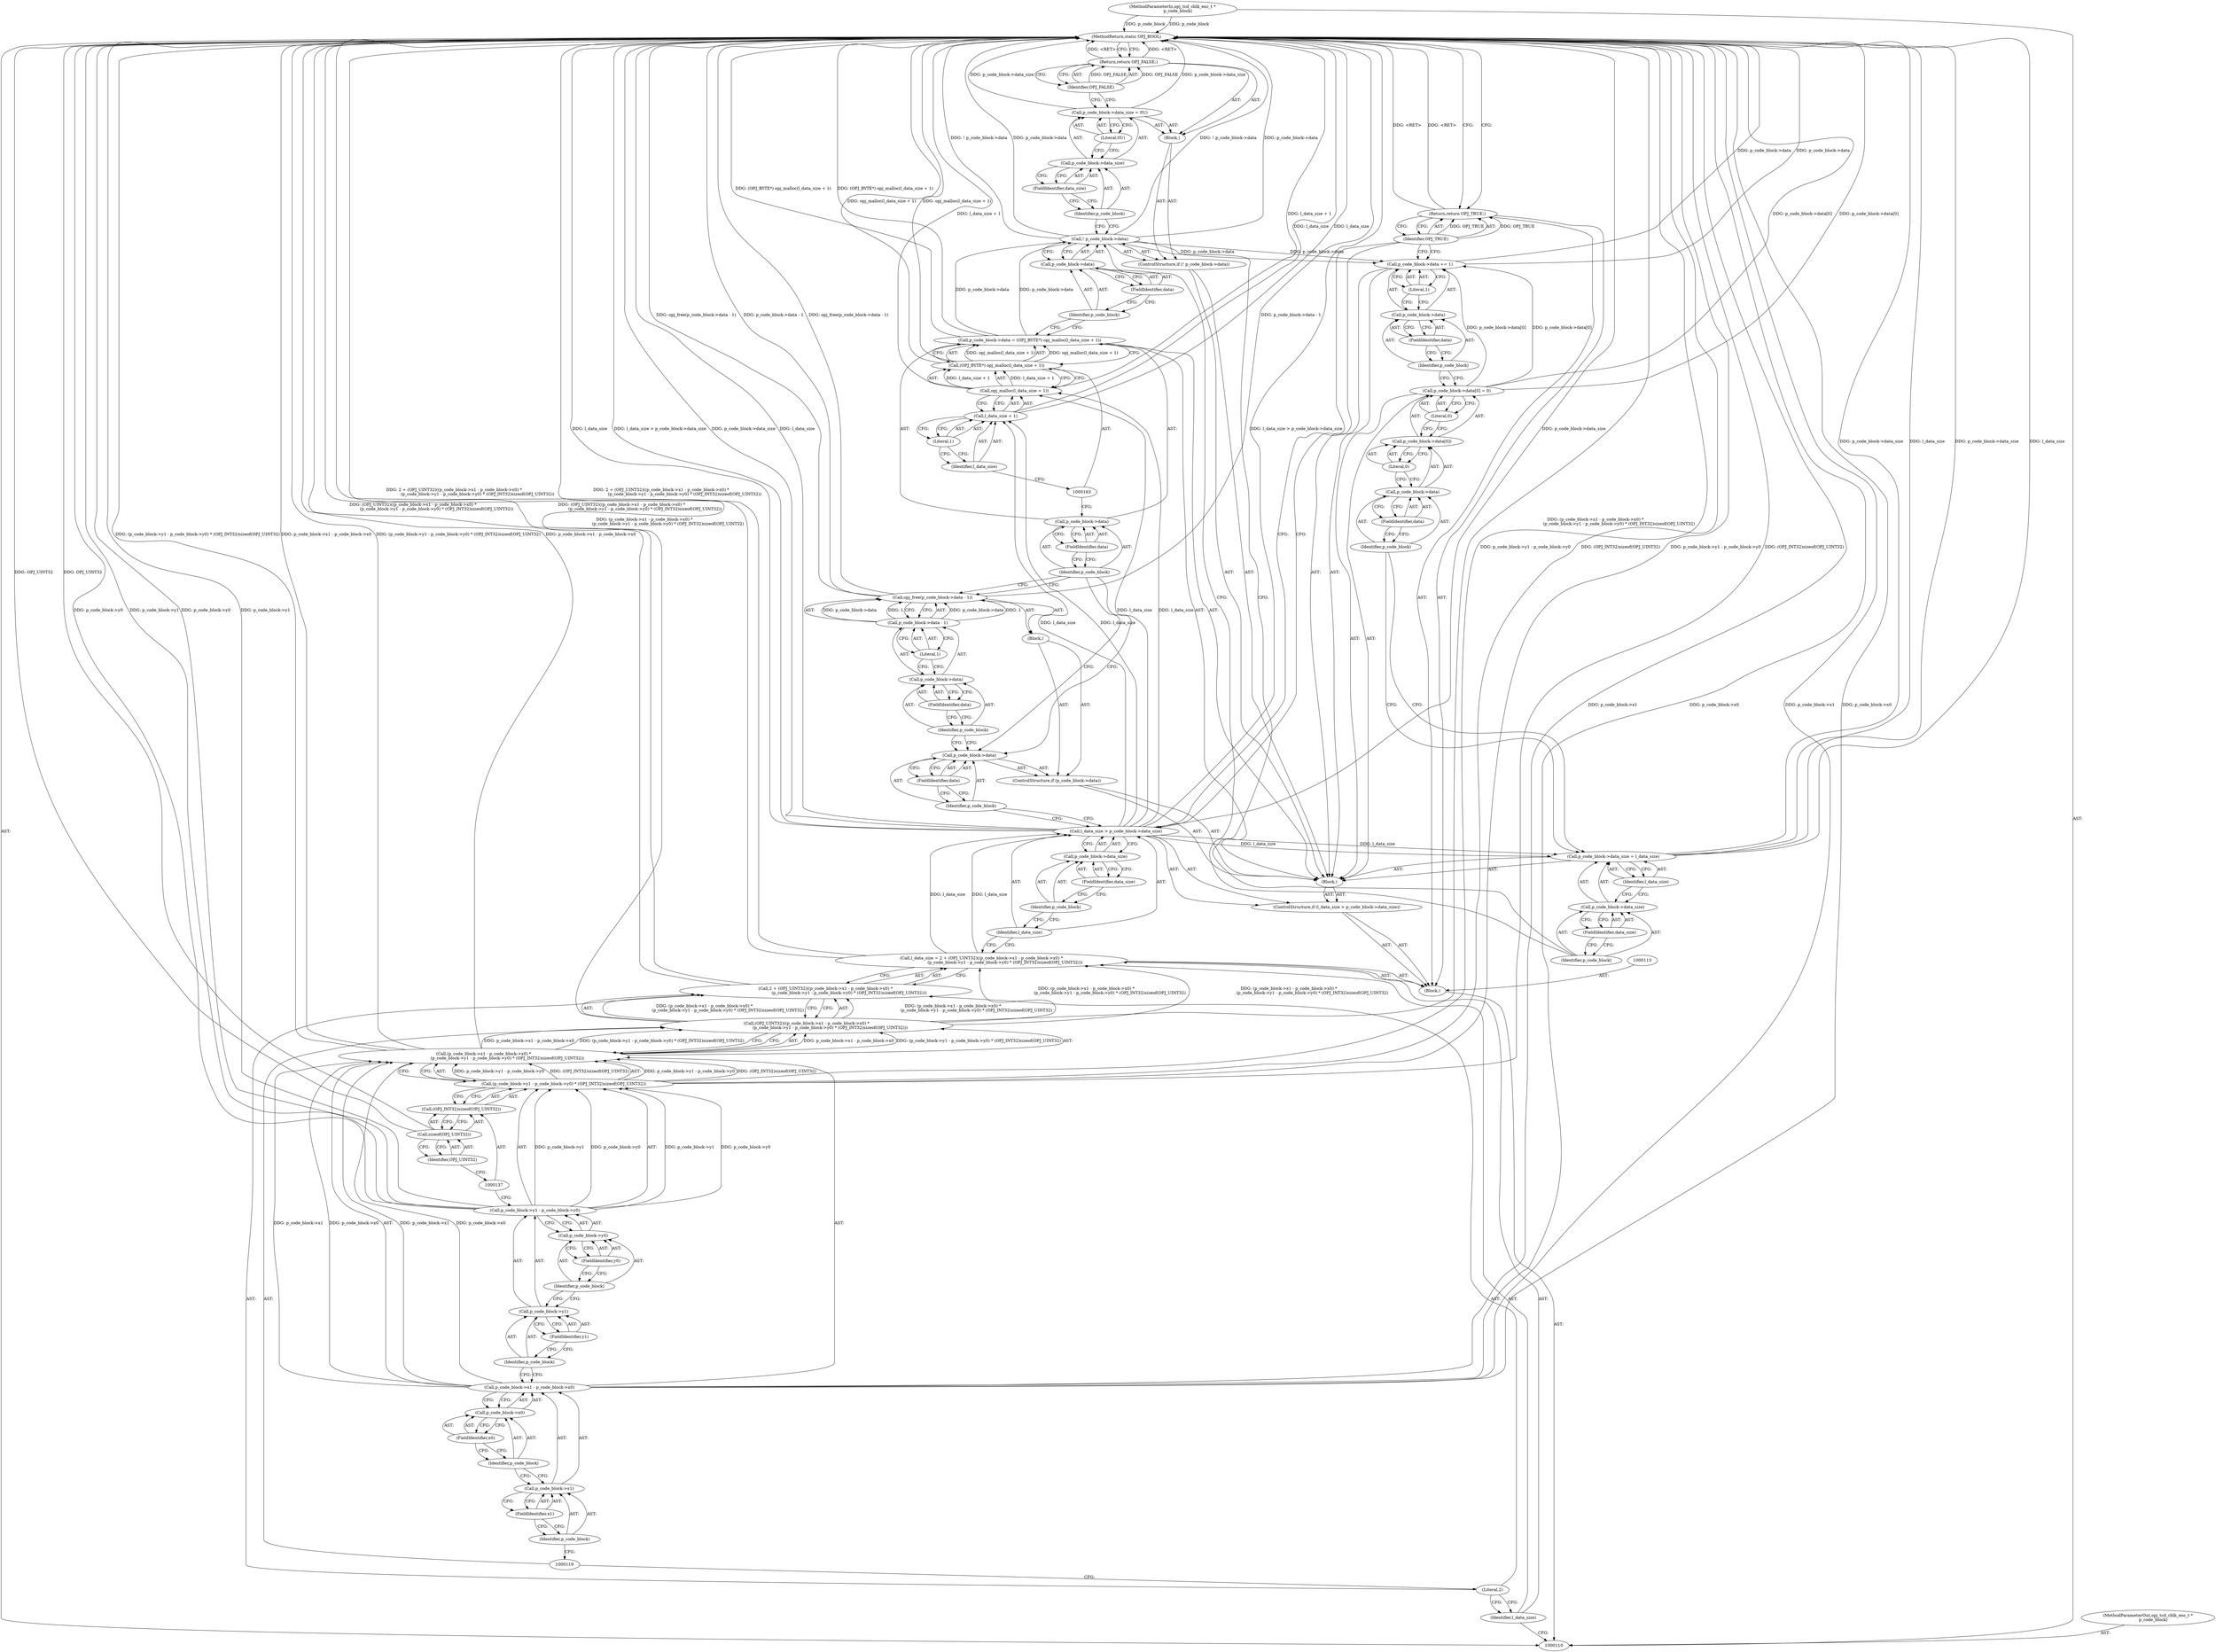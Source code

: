 digraph "0_openjpeg_afb308b9ccbe129608c9205cf3bb39bbefad90b9" {
"1000200" [label="(MethodReturn,static OPJ_BOOL)"];
"1000111" [label="(MethodParameterIn,opj_tcd_cblk_enc_t *\n        p_code_block)"];
"1000269" [label="(MethodParameterOut,opj_tcd_cblk_enc_t *\n        p_code_block)"];
"1000116" [label="(Call,2 + (OPJ_UINT32)((p_code_block->x1 - p_code_block->x0) *\n                                    (p_code_block->y1 - p_code_block->y0) * (OPJ_INT32)sizeof(OPJ_UINT32)))"];
"1000117" [label="(Literal,2)"];
"1000118" [label="(Call,(OPJ_UINT32)((p_code_block->x1 - p_code_block->x0) *\n                                    (p_code_block->y1 - p_code_block->y0) * (OPJ_INT32)sizeof(OPJ_UINT32)))"];
"1000120" [label="(Call,(p_code_block->x1 - p_code_block->x0) *\n                                    (p_code_block->y1 - p_code_block->y0) * (OPJ_INT32)sizeof(OPJ_UINT32))"];
"1000121" [label="(Call,p_code_block->x1 - p_code_block->x0)"];
"1000122" [label="(Call,p_code_block->x1)"];
"1000123" [label="(Identifier,p_code_block)"];
"1000114" [label="(Call,l_data_size = 2 + (OPJ_UINT32)((p_code_block->x1 - p_code_block->x0) *\n                                    (p_code_block->y1 - p_code_block->y0) * (OPJ_INT32)sizeof(OPJ_UINT32)))"];
"1000115" [label="(Identifier,l_data_size)"];
"1000124" [label="(FieldIdentifier,x1)"];
"1000125" [label="(Call,p_code_block->x0)"];
"1000126" [label="(Identifier,p_code_block)"];
"1000127" [label="(FieldIdentifier,x0)"];
"1000128" [label="(Call,(p_code_block->y1 - p_code_block->y0) * (OPJ_INT32)sizeof(OPJ_UINT32))"];
"1000129" [label="(Call,p_code_block->y1 - p_code_block->y0)"];
"1000130" [label="(Call,p_code_block->y1)"];
"1000131" [label="(Identifier,p_code_block)"];
"1000132" [label="(FieldIdentifier,y1)"];
"1000133" [label="(Call,p_code_block->y0)"];
"1000134" [label="(Identifier,p_code_block)"];
"1000135" [label="(FieldIdentifier,y0)"];
"1000136" [label="(Call,(OPJ_INT32)sizeof(OPJ_UINT32))"];
"1000138" [label="(Call,sizeof(OPJ_UINT32))"];
"1000139" [label="(Identifier,OPJ_UINT32)"];
"1000143" [label="(Call,p_code_block->data_size)"];
"1000144" [label="(Identifier,p_code_block)"];
"1000145" [label="(FieldIdentifier,data_size)"];
"1000146" [label="(Block,)"];
"1000140" [label="(ControlStructure,if (l_data_size > p_code_block->data_size))"];
"1000141" [label="(Call,l_data_size > p_code_block->data_size)"];
"1000142" [label="(Identifier,l_data_size)"];
"1000148" [label="(Call,p_code_block->data)"];
"1000149" [label="(Identifier,p_code_block)"];
"1000150" [label="(FieldIdentifier,data)"];
"1000151" [label="(Block,)"];
"1000147" [label="(ControlStructure,if (p_code_block->data))"];
"1000152" [label="(Call,opj_free(p_code_block->data - 1))"];
"1000153" [label="(Call,p_code_block->data - 1)"];
"1000154" [label="(Call,p_code_block->data)"];
"1000155" [label="(Identifier,p_code_block)"];
"1000156" [label="(FieldIdentifier,data)"];
"1000157" [label="(Literal,1)"];
"1000161" [label="(FieldIdentifier,data)"];
"1000162" [label="(Call,(OPJ_BYTE*) opj_malloc(l_data_size + 1))"];
"1000164" [label="(Call,opj_malloc(l_data_size + 1))"];
"1000165" [label="(Call,l_data_size + 1)"];
"1000166" [label="(Identifier,l_data_size)"];
"1000167" [label="(Literal,1)"];
"1000158" [label="(Call,p_code_block->data = (OPJ_BYTE*) opj_malloc(l_data_size + 1))"];
"1000159" [label="(Call,p_code_block->data)"];
"1000160" [label="(Identifier,p_code_block)"];
"1000169" [label="(Call,! p_code_block->data)"];
"1000170" [label="(Call,p_code_block->data)"];
"1000171" [label="(Identifier,p_code_block)"];
"1000172" [label="(FieldIdentifier,data)"];
"1000173" [label="(Block,)"];
"1000168" [label="(ControlStructure,if (! p_code_block->data))"];
"1000174" [label="(Call,p_code_block->data_size = 0U)"];
"1000175" [label="(Call,p_code_block->data_size)"];
"1000176" [label="(Identifier,p_code_block)"];
"1000177" [label="(FieldIdentifier,data_size)"];
"1000178" [label="(Literal,0U)"];
"1000179" [label="(Return,return OPJ_FALSE;)"];
"1000180" [label="(Identifier,OPJ_FALSE)"];
"1000184" [label="(FieldIdentifier,data_size)"];
"1000185" [label="(Identifier,l_data_size)"];
"1000181" [label="(Call,p_code_block->data_size = l_data_size)"];
"1000182" [label="(Call,p_code_block->data_size)"];
"1000183" [label="(Identifier,p_code_block)"];
"1000190" [label="(FieldIdentifier,data)"];
"1000191" [label="(Literal,0)"];
"1000192" [label="(Literal,0)"];
"1000186" [label="(Call,p_code_block->data[0] = 0)"];
"1000187" [label="(Call,p_code_block->data[0])"];
"1000188" [label="(Call,p_code_block->data)"];
"1000189" [label="(Identifier,p_code_block)"];
"1000112" [label="(Block,)"];
"1000196" [label="(FieldIdentifier,data)"];
"1000197" [label="(Literal,1)"];
"1000193" [label="(Call,p_code_block->data += 1)"];
"1000194" [label="(Call,p_code_block->data)"];
"1000195" [label="(Identifier,p_code_block)"];
"1000199" [label="(Identifier,OPJ_TRUE)"];
"1000198" [label="(Return,return OPJ_TRUE;)"];
"1000200" -> "1000110"  [label="AST: "];
"1000200" -> "1000179"  [label="CFG: "];
"1000200" -> "1000198"  [label="CFG: "];
"1000198" -> "1000200"  [label="DDG: <RET>"];
"1000179" -> "1000200"  [label="DDG: <RET>"];
"1000181" -> "1000200"  [label="DDG: p_code_block->data_size"];
"1000181" -> "1000200"  [label="DDG: l_data_size"];
"1000169" -> "1000200"  [label="DDG: ! p_code_block->data"];
"1000169" -> "1000200"  [label="DDG: p_code_block->data"];
"1000120" -> "1000200"  [label="DDG: p_code_block->x1 - p_code_block->x0"];
"1000120" -> "1000200"  [label="DDG: (p_code_block->y1 - p_code_block->y0) * (OPJ_INT32)sizeof(OPJ_UINT32)"];
"1000152" -> "1000200"  [label="DDG: p_code_block->data - 1"];
"1000152" -> "1000200"  [label="DDG: opj_free(p_code_block->data - 1)"];
"1000116" -> "1000200"  [label="DDG: (OPJ_UINT32)((p_code_block->x1 - p_code_block->x0) *\n                                    (p_code_block->y1 - p_code_block->y0) * (OPJ_INT32)sizeof(OPJ_UINT32))"];
"1000129" -> "1000200"  [label="DDG: p_code_block->y0"];
"1000129" -> "1000200"  [label="DDG: p_code_block->y1"];
"1000158" -> "1000200"  [label="DDG: (OPJ_BYTE*) opj_malloc(l_data_size + 1)"];
"1000164" -> "1000200"  [label="DDG: l_data_size + 1"];
"1000162" -> "1000200"  [label="DDG: opj_malloc(l_data_size + 1)"];
"1000186" -> "1000200"  [label="DDG: p_code_block->data[0]"];
"1000141" -> "1000200"  [label="DDG: l_data_size"];
"1000141" -> "1000200"  [label="DDG: l_data_size > p_code_block->data_size"];
"1000141" -> "1000200"  [label="DDG: p_code_block->data_size"];
"1000121" -> "1000200"  [label="DDG: p_code_block->x0"];
"1000121" -> "1000200"  [label="DDG: p_code_block->x1"];
"1000193" -> "1000200"  [label="DDG: p_code_block->data"];
"1000138" -> "1000200"  [label="DDG: OPJ_UINT32"];
"1000165" -> "1000200"  [label="DDG: l_data_size"];
"1000128" -> "1000200"  [label="DDG: p_code_block->y1 - p_code_block->y0"];
"1000128" -> "1000200"  [label="DDG: (OPJ_INT32)sizeof(OPJ_UINT32)"];
"1000118" -> "1000200"  [label="DDG: (p_code_block->x1 - p_code_block->x0) *\n                                    (p_code_block->y1 - p_code_block->y0) * (OPJ_INT32)sizeof(OPJ_UINT32)"];
"1000111" -> "1000200"  [label="DDG: p_code_block"];
"1000114" -> "1000200"  [label="DDG: 2 + (OPJ_UINT32)((p_code_block->x1 - p_code_block->x0) *\n                                    (p_code_block->y1 - p_code_block->y0) * (OPJ_INT32)sizeof(OPJ_UINT32))"];
"1000174" -> "1000200"  [label="DDG: p_code_block->data_size"];
"1000111" -> "1000110"  [label="AST: "];
"1000111" -> "1000200"  [label="DDG: p_code_block"];
"1000269" -> "1000110"  [label="AST: "];
"1000116" -> "1000114"  [label="AST: "];
"1000116" -> "1000118"  [label="CFG: "];
"1000117" -> "1000116"  [label="AST: "];
"1000118" -> "1000116"  [label="AST: "];
"1000114" -> "1000116"  [label="CFG: "];
"1000116" -> "1000200"  [label="DDG: (OPJ_UINT32)((p_code_block->x1 - p_code_block->x0) *\n                                    (p_code_block->y1 - p_code_block->y0) * (OPJ_INT32)sizeof(OPJ_UINT32))"];
"1000118" -> "1000116"  [label="DDG: (p_code_block->x1 - p_code_block->x0) *\n                                    (p_code_block->y1 - p_code_block->y0) * (OPJ_INT32)sizeof(OPJ_UINT32)"];
"1000117" -> "1000116"  [label="AST: "];
"1000117" -> "1000115"  [label="CFG: "];
"1000119" -> "1000117"  [label="CFG: "];
"1000118" -> "1000116"  [label="AST: "];
"1000118" -> "1000120"  [label="CFG: "];
"1000119" -> "1000118"  [label="AST: "];
"1000120" -> "1000118"  [label="AST: "];
"1000116" -> "1000118"  [label="CFG: "];
"1000118" -> "1000200"  [label="DDG: (p_code_block->x1 - p_code_block->x0) *\n                                    (p_code_block->y1 - p_code_block->y0) * (OPJ_INT32)sizeof(OPJ_UINT32)"];
"1000118" -> "1000114"  [label="DDG: (p_code_block->x1 - p_code_block->x0) *\n                                    (p_code_block->y1 - p_code_block->y0) * (OPJ_INT32)sizeof(OPJ_UINT32)"];
"1000118" -> "1000116"  [label="DDG: (p_code_block->x1 - p_code_block->x0) *\n                                    (p_code_block->y1 - p_code_block->y0) * (OPJ_INT32)sizeof(OPJ_UINT32)"];
"1000120" -> "1000118"  [label="DDG: p_code_block->x1 - p_code_block->x0"];
"1000120" -> "1000118"  [label="DDG: (p_code_block->y1 - p_code_block->y0) * (OPJ_INT32)sizeof(OPJ_UINT32)"];
"1000120" -> "1000118"  [label="AST: "];
"1000120" -> "1000128"  [label="CFG: "];
"1000121" -> "1000120"  [label="AST: "];
"1000128" -> "1000120"  [label="AST: "];
"1000118" -> "1000120"  [label="CFG: "];
"1000120" -> "1000200"  [label="DDG: p_code_block->x1 - p_code_block->x0"];
"1000120" -> "1000200"  [label="DDG: (p_code_block->y1 - p_code_block->y0) * (OPJ_INT32)sizeof(OPJ_UINT32)"];
"1000120" -> "1000118"  [label="DDG: p_code_block->x1 - p_code_block->x0"];
"1000120" -> "1000118"  [label="DDG: (p_code_block->y1 - p_code_block->y0) * (OPJ_INT32)sizeof(OPJ_UINT32)"];
"1000121" -> "1000120"  [label="DDG: p_code_block->x1"];
"1000121" -> "1000120"  [label="DDG: p_code_block->x0"];
"1000128" -> "1000120"  [label="DDG: p_code_block->y1 - p_code_block->y0"];
"1000128" -> "1000120"  [label="DDG: (OPJ_INT32)sizeof(OPJ_UINT32)"];
"1000121" -> "1000120"  [label="AST: "];
"1000121" -> "1000125"  [label="CFG: "];
"1000122" -> "1000121"  [label="AST: "];
"1000125" -> "1000121"  [label="AST: "];
"1000131" -> "1000121"  [label="CFG: "];
"1000121" -> "1000200"  [label="DDG: p_code_block->x0"];
"1000121" -> "1000200"  [label="DDG: p_code_block->x1"];
"1000121" -> "1000120"  [label="DDG: p_code_block->x1"];
"1000121" -> "1000120"  [label="DDG: p_code_block->x0"];
"1000122" -> "1000121"  [label="AST: "];
"1000122" -> "1000124"  [label="CFG: "];
"1000123" -> "1000122"  [label="AST: "];
"1000124" -> "1000122"  [label="AST: "];
"1000126" -> "1000122"  [label="CFG: "];
"1000123" -> "1000122"  [label="AST: "];
"1000123" -> "1000119"  [label="CFG: "];
"1000124" -> "1000123"  [label="CFG: "];
"1000114" -> "1000112"  [label="AST: "];
"1000114" -> "1000116"  [label="CFG: "];
"1000115" -> "1000114"  [label="AST: "];
"1000116" -> "1000114"  [label="AST: "];
"1000142" -> "1000114"  [label="CFG: "];
"1000114" -> "1000200"  [label="DDG: 2 + (OPJ_UINT32)((p_code_block->x1 - p_code_block->x0) *\n                                    (p_code_block->y1 - p_code_block->y0) * (OPJ_INT32)sizeof(OPJ_UINT32))"];
"1000118" -> "1000114"  [label="DDG: (p_code_block->x1 - p_code_block->x0) *\n                                    (p_code_block->y1 - p_code_block->y0) * (OPJ_INT32)sizeof(OPJ_UINT32)"];
"1000114" -> "1000141"  [label="DDG: l_data_size"];
"1000115" -> "1000114"  [label="AST: "];
"1000115" -> "1000110"  [label="CFG: "];
"1000117" -> "1000115"  [label="CFG: "];
"1000124" -> "1000122"  [label="AST: "];
"1000124" -> "1000123"  [label="CFG: "];
"1000122" -> "1000124"  [label="CFG: "];
"1000125" -> "1000121"  [label="AST: "];
"1000125" -> "1000127"  [label="CFG: "];
"1000126" -> "1000125"  [label="AST: "];
"1000127" -> "1000125"  [label="AST: "];
"1000121" -> "1000125"  [label="CFG: "];
"1000126" -> "1000125"  [label="AST: "];
"1000126" -> "1000122"  [label="CFG: "];
"1000127" -> "1000126"  [label="CFG: "];
"1000127" -> "1000125"  [label="AST: "];
"1000127" -> "1000126"  [label="CFG: "];
"1000125" -> "1000127"  [label="CFG: "];
"1000128" -> "1000120"  [label="AST: "];
"1000128" -> "1000136"  [label="CFG: "];
"1000129" -> "1000128"  [label="AST: "];
"1000136" -> "1000128"  [label="AST: "];
"1000120" -> "1000128"  [label="CFG: "];
"1000128" -> "1000200"  [label="DDG: p_code_block->y1 - p_code_block->y0"];
"1000128" -> "1000200"  [label="DDG: (OPJ_INT32)sizeof(OPJ_UINT32)"];
"1000128" -> "1000120"  [label="DDG: p_code_block->y1 - p_code_block->y0"];
"1000128" -> "1000120"  [label="DDG: (OPJ_INT32)sizeof(OPJ_UINT32)"];
"1000129" -> "1000128"  [label="DDG: p_code_block->y1"];
"1000129" -> "1000128"  [label="DDG: p_code_block->y0"];
"1000129" -> "1000128"  [label="AST: "];
"1000129" -> "1000133"  [label="CFG: "];
"1000130" -> "1000129"  [label="AST: "];
"1000133" -> "1000129"  [label="AST: "];
"1000137" -> "1000129"  [label="CFG: "];
"1000129" -> "1000200"  [label="DDG: p_code_block->y0"];
"1000129" -> "1000200"  [label="DDG: p_code_block->y1"];
"1000129" -> "1000128"  [label="DDG: p_code_block->y1"];
"1000129" -> "1000128"  [label="DDG: p_code_block->y0"];
"1000130" -> "1000129"  [label="AST: "];
"1000130" -> "1000132"  [label="CFG: "];
"1000131" -> "1000130"  [label="AST: "];
"1000132" -> "1000130"  [label="AST: "];
"1000134" -> "1000130"  [label="CFG: "];
"1000131" -> "1000130"  [label="AST: "];
"1000131" -> "1000121"  [label="CFG: "];
"1000132" -> "1000131"  [label="CFG: "];
"1000132" -> "1000130"  [label="AST: "];
"1000132" -> "1000131"  [label="CFG: "];
"1000130" -> "1000132"  [label="CFG: "];
"1000133" -> "1000129"  [label="AST: "];
"1000133" -> "1000135"  [label="CFG: "];
"1000134" -> "1000133"  [label="AST: "];
"1000135" -> "1000133"  [label="AST: "];
"1000129" -> "1000133"  [label="CFG: "];
"1000134" -> "1000133"  [label="AST: "];
"1000134" -> "1000130"  [label="CFG: "];
"1000135" -> "1000134"  [label="CFG: "];
"1000135" -> "1000133"  [label="AST: "];
"1000135" -> "1000134"  [label="CFG: "];
"1000133" -> "1000135"  [label="CFG: "];
"1000136" -> "1000128"  [label="AST: "];
"1000136" -> "1000138"  [label="CFG: "];
"1000137" -> "1000136"  [label="AST: "];
"1000138" -> "1000136"  [label="AST: "];
"1000128" -> "1000136"  [label="CFG: "];
"1000138" -> "1000136"  [label="AST: "];
"1000138" -> "1000139"  [label="CFG: "];
"1000139" -> "1000138"  [label="AST: "];
"1000136" -> "1000138"  [label="CFG: "];
"1000138" -> "1000200"  [label="DDG: OPJ_UINT32"];
"1000139" -> "1000138"  [label="AST: "];
"1000139" -> "1000137"  [label="CFG: "];
"1000138" -> "1000139"  [label="CFG: "];
"1000143" -> "1000141"  [label="AST: "];
"1000143" -> "1000145"  [label="CFG: "];
"1000144" -> "1000143"  [label="AST: "];
"1000145" -> "1000143"  [label="AST: "];
"1000141" -> "1000143"  [label="CFG: "];
"1000144" -> "1000143"  [label="AST: "];
"1000144" -> "1000142"  [label="CFG: "];
"1000145" -> "1000144"  [label="CFG: "];
"1000145" -> "1000143"  [label="AST: "];
"1000145" -> "1000144"  [label="CFG: "];
"1000143" -> "1000145"  [label="CFG: "];
"1000146" -> "1000140"  [label="AST: "];
"1000147" -> "1000146"  [label="AST: "];
"1000158" -> "1000146"  [label="AST: "];
"1000168" -> "1000146"  [label="AST: "];
"1000181" -> "1000146"  [label="AST: "];
"1000186" -> "1000146"  [label="AST: "];
"1000193" -> "1000146"  [label="AST: "];
"1000140" -> "1000112"  [label="AST: "];
"1000141" -> "1000140"  [label="AST: "];
"1000146" -> "1000140"  [label="AST: "];
"1000141" -> "1000140"  [label="AST: "];
"1000141" -> "1000143"  [label="CFG: "];
"1000142" -> "1000141"  [label="AST: "];
"1000143" -> "1000141"  [label="AST: "];
"1000149" -> "1000141"  [label="CFG: "];
"1000199" -> "1000141"  [label="CFG: "];
"1000141" -> "1000200"  [label="DDG: l_data_size"];
"1000141" -> "1000200"  [label="DDG: l_data_size > p_code_block->data_size"];
"1000141" -> "1000200"  [label="DDG: p_code_block->data_size"];
"1000114" -> "1000141"  [label="DDG: l_data_size"];
"1000141" -> "1000164"  [label="DDG: l_data_size"];
"1000141" -> "1000165"  [label="DDG: l_data_size"];
"1000141" -> "1000181"  [label="DDG: l_data_size"];
"1000142" -> "1000141"  [label="AST: "];
"1000142" -> "1000114"  [label="CFG: "];
"1000144" -> "1000142"  [label="CFG: "];
"1000148" -> "1000147"  [label="AST: "];
"1000148" -> "1000150"  [label="CFG: "];
"1000149" -> "1000148"  [label="AST: "];
"1000150" -> "1000148"  [label="AST: "];
"1000155" -> "1000148"  [label="CFG: "];
"1000160" -> "1000148"  [label="CFG: "];
"1000149" -> "1000148"  [label="AST: "];
"1000149" -> "1000141"  [label="CFG: "];
"1000150" -> "1000149"  [label="CFG: "];
"1000150" -> "1000148"  [label="AST: "];
"1000150" -> "1000149"  [label="CFG: "];
"1000148" -> "1000150"  [label="CFG: "];
"1000151" -> "1000147"  [label="AST: "];
"1000152" -> "1000151"  [label="AST: "];
"1000147" -> "1000146"  [label="AST: "];
"1000148" -> "1000147"  [label="AST: "];
"1000151" -> "1000147"  [label="AST: "];
"1000152" -> "1000151"  [label="AST: "];
"1000152" -> "1000153"  [label="CFG: "];
"1000153" -> "1000152"  [label="AST: "];
"1000160" -> "1000152"  [label="CFG: "];
"1000152" -> "1000200"  [label="DDG: p_code_block->data - 1"];
"1000152" -> "1000200"  [label="DDG: opj_free(p_code_block->data - 1)"];
"1000153" -> "1000152"  [label="DDG: p_code_block->data"];
"1000153" -> "1000152"  [label="DDG: 1"];
"1000153" -> "1000152"  [label="AST: "];
"1000153" -> "1000157"  [label="CFG: "];
"1000154" -> "1000153"  [label="AST: "];
"1000157" -> "1000153"  [label="AST: "];
"1000152" -> "1000153"  [label="CFG: "];
"1000153" -> "1000152"  [label="DDG: p_code_block->data"];
"1000153" -> "1000152"  [label="DDG: 1"];
"1000154" -> "1000153"  [label="AST: "];
"1000154" -> "1000156"  [label="CFG: "];
"1000155" -> "1000154"  [label="AST: "];
"1000156" -> "1000154"  [label="AST: "];
"1000157" -> "1000154"  [label="CFG: "];
"1000155" -> "1000154"  [label="AST: "];
"1000155" -> "1000148"  [label="CFG: "];
"1000156" -> "1000155"  [label="CFG: "];
"1000156" -> "1000154"  [label="AST: "];
"1000156" -> "1000155"  [label="CFG: "];
"1000154" -> "1000156"  [label="CFG: "];
"1000157" -> "1000153"  [label="AST: "];
"1000157" -> "1000154"  [label="CFG: "];
"1000153" -> "1000157"  [label="CFG: "];
"1000161" -> "1000159"  [label="AST: "];
"1000161" -> "1000160"  [label="CFG: "];
"1000159" -> "1000161"  [label="CFG: "];
"1000162" -> "1000158"  [label="AST: "];
"1000162" -> "1000164"  [label="CFG: "];
"1000163" -> "1000162"  [label="AST: "];
"1000164" -> "1000162"  [label="AST: "];
"1000158" -> "1000162"  [label="CFG: "];
"1000162" -> "1000200"  [label="DDG: opj_malloc(l_data_size + 1)"];
"1000162" -> "1000158"  [label="DDG: opj_malloc(l_data_size + 1)"];
"1000164" -> "1000162"  [label="DDG: l_data_size + 1"];
"1000164" -> "1000162"  [label="AST: "];
"1000164" -> "1000165"  [label="CFG: "];
"1000165" -> "1000164"  [label="AST: "];
"1000162" -> "1000164"  [label="CFG: "];
"1000164" -> "1000200"  [label="DDG: l_data_size + 1"];
"1000164" -> "1000162"  [label="DDG: l_data_size + 1"];
"1000141" -> "1000164"  [label="DDG: l_data_size"];
"1000165" -> "1000164"  [label="AST: "];
"1000165" -> "1000167"  [label="CFG: "];
"1000166" -> "1000165"  [label="AST: "];
"1000167" -> "1000165"  [label="AST: "];
"1000164" -> "1000165"  [label="CFG: "];
"1000165" -> "1000200"  [label="DDG: l_data_size"];
"1000141" -> "1000165"  [label="DDG: l_data_size"];
"1000166" -> "1000165"  [label="AST: "];
"1000166" -> "1000163"  [label="CFG: "];
"1000167" -> "1000166"  [label="CFG: "];
"1000167" -> "1000165"  [label="AST: "];
"1000167" -> "1000166"  [label="CFG: "];
"1000165" -> "1000167"  [label="CFG: "];
"1000158" -> "1000146"  [label="AST: "];
"1000158" -> "1000162"  [label="CFG: "];
"1000159" -> "1000158"  [label="AST: "];
"1000162" -> "1000158"  [label="AST: "];
"1000171" -> "1000158"  [label="CFG: "];
"1000158" -> "1000200"  [label="DDG: (OPJ_BYTE*) opj_malloc(l_data_size + 1)"];
"1000162" -> "1000158"  [label="DDG: opj_malloc(l_data_size + 1)"];
"1000158" -> "1000169"  [label="DDG: p_code_block->data"];
"1000159" -> "1000158"  [label="AST: "];
"1000159" -> "1000161"  [label="CFG: "];
"1000160" -> "1000159"  [label="AST: "];
"1000161" -> "1000159"  [label="AST: "];
"1000163" -> "1000159"  [label="CFG: "];
"1000160" -> "1000159"  [label="AST: "];
"1000160" -> "1000152"  [label="CFG: "];
"1000160" -> "1000148"  [label="CFG: "];
"1000161" -> "1000160"  [label="CFG: "];
"1000169" -> "1000168"  [label="AST: "];
"1000169" -> "1000170"  [label="CFG: "];
"1000170" -> "1000169"  [label="AST: "];
"1000176" -> "1000169"  [label="CFG: "];
"1000183" -> "1000169"  [label="CFG: "];
"1000169" -> "1000200"  [label="DDG: ! p_code_block->data"];
"1000169" -> "1000200"  [label="DDG: p_code_block->data"];
"1000158" -> "1000169"  [label="DDG: p_code_block->data"];
"1000169" -> "1000193"  [label="DDG: p_code_block->data"];
"1000170" -> "1000169"  [label="AST: "];
"1000170" -> "1000172"  [label="CFG: "];
"1000171" -> "1000170"  [label="AST: "];
"1000172" -> "1000170"  [label="AST: "];
"1000169" -> "1000170"  [label="CFG: "];
"1000171" -> "1000170"  [label="AST: "];
"1000171" -> "1000158"  [label="CFG: "];
"1000172" -> "1000171"  [label="CFG: "];
"1000172" -> "1000170"  [label="AST: "];
"1000172" -> "1000171"  [label="CFG: "];
"1000170" -> "1000172"  [label="CFG: "];
"1000173" -> "1000168"  [label="AST: "];
"1000174" -> "1000173"  [label="AST: "];
"1000179" -> "1000173"  [label="AST: "];
"1000168" -> "1000146"  [label="AST: "];
"1000169" -> "1000168"  [label="AST: "];
"1000173" -> "1000168"  [label="AST: "];
"1000174" -> "1000173"  [label="AST: "];
"1000174" -> "1000178"  [label="CFG: "];
"1000175" -> "1000174"  [label="AST: "];
"1000178" -> "1000174"  [label="AST: "];
"1000180" -> "1000174"  [label="CFG: "];
"1000174" -> "1000200"  [label="DDG: p_code_block->data_size"];
"1000175" -> "1000174"  [label="AST: "];
"1000175" -> "1000177"  [label="CFG: "];
"1000176" -> "1000175"  [label="AST: "];
"1000177" -> "1000175"  [label="AST: "];
"1000178" -> "1000175"  [label="CFG: "];
"1000176" -> "1000175"  [label="AST: "];
"1000176" -> "1000169"  [label="CFG: "];
"1000177" -> "1000176"  [label="CFG: "];
"1000177" -> "1000175"  [label="AST: "];
"1000177" -> "1000176"  [label="CFG: "];
"1000175" -> "1000177"  [label="CFG: "];
"1000178" -> "1000174"  [label="AST: "];
"1000178" -> "1000175"  [label="CFG: "];
"1000174" -> "1000178"  [label="CFG: "];
"1000179" -> "1000173"  [label="AST: "];
"1000179" -> "1000180"  [label="CFG: "];
"1000180" -> "1000179"  [label="AST: "];
"1000200" -> "1000179"  [label="CFG: "];
"1000179" -> "1000200"  [label="DDG: <RET>"];
"1000180" -> "1000179"  [label="DDG: OPJ_FALSE"];
"1000180" -> "1000179"  [label="AST: "];
"1000180" -> "1000174"  [label="CFG: "];
"1000179" -> "1000180"  [label="CFG: "];
"1000180" -> "1000179"  [label="DDG: OPJ_FALSE"];
"1000184" -> "1000182"  [label="AST: "];
"1000184" -> "1000183"  [label="CFG: "];
"1000182" -> "1000184"  [label="CFG: "];
"1000185" -> "1000181"  [label="AST: "];
"1000185" -> "1000182"  [label="CFG: "];
"1000181" -> "1000185"  [label="CFG: "];
"1000181" -> "1000146"  [label="AST: "];
"1000181" -> "1000185"  [label="CFG: "];
"1000182" -> "1000181"  [label="AST: "];
"1000185" -> "1000181"  [label="AST: "];
"1000189" -> "1000181"  [label="CFG: "];
"1000181" -> "1000200"  [label="DDG: p_code_block->data_size"];
"1000181" -> "1000200"  [label="DDG: l_data_size"];
"1000141" -> "1000181"  [label="DDG: l_data_size"];
"1000182" -> "1000181"  [label="AST: "];
"1000182" -> "1000184"  [label="CFG: "];
"1000183" -> "1000182"  [label="AST: "];
"1000184" -> "1000182"  [label="AST: "];
"1000185" -> "1000182"  [label="CFG: "];
"1000183" -> "1000182"  [label="AST: "];
"1000183" -> "1000169"  [label="CFG: "];
"1000184" -> "1000183"  [label="CFG: "];
"1000190" -> "1000188"  [label="AST: "];
"1000190" -> "1000189"  [label="CFG: "];
"1000188" -> "1000190"  [label="CFG: "];
"1000191" -> "1000187"  [label="AST: "];
"1000191" -> "1000188"  [label="CFG: "];
"1000187" -> "1000191"  [label="CFG: "];
"1000192" -> "1000186"  [label="AST: "];
"1000192" -> "1000187"  [label="CFG: "];
"1000186" -> "1000192"  [label="CFG: "];
"1000186" -> "1000146"  [label="AST: "];
"1000186" -> "1000192"  [label="CFG: "];
"1000187" -> "1000186"  [label="AST: "];
"1000192" -> "1000186"  [label="AST: "];
"1000195" -> "1000186"  [label="CFG: "];
"1000186" -> "1000200"  [label="DDG: p_code_block->data[0]"];
"1000186" -> "1000193"  [label="DDG: p_code_block->data[0]"];
"1000187" -> "1000186"  [label="AST: "];
"1000187" -> "1000191"  [label="CFG: "];
"1000188" -> "1000187"  [label="AST: "];
"1000191" -> "1000187"  [label="AST: "];
"1000192" -> "1000187"  [label="CFG: "];
"1000188" -> "1000187"  [label="AST: "];
"1000188" -> "1000190"  [label="CFG: "];
"1000189" -> "1000188"  [label="AST: "];
"1000190" -> "1000188"  [label="AST: "];
"1000191" -> "1000188"  [label="CFG: "];
"1000189" -> "1000188"  [label="AST: "];
"1000189" -> "1000181"  [label="CFG: "];
"1000190" -> "1000189"  [label="CFG: "];
"1000112" -> "1000110"  [label="AST: "];
"1000113" -> "1000112"  [label="AST: "];
"1000114" -> "1000112"  [label="AST: "];
"1000140" -> "1000112"  [label="AST: "];
"1000198" -> "1000112"  [label="AST: "];
"1000196" -> "1000194"  [label="AST: "];
"1000196" -> "1000195"  [label="CFG: "];
"1000194" -> "1000196"  [label="CFG: "];
"1000197" -> "1000193"  [label="AST: "];
"1000197" -> "1000194"  [label="CFG: "];
"1000193" -> "1000197"  [label="CFG: "];
"1000193" -> "1000146"  [label="AST: "];
"1000193" -> "1000197"  [label="CFG: "];
"1000194" -> "1000193"  [label="AST: "];
"1000197" -> "1000193"  [label="AST: "];
"1000199" -> "1000193"  [label="CFG: "];
"1000193" -> "1000200"  [label="DDG: p_code_block->data"];
"1000186" -> "1000193"  [label="DDG: p_code_block->data[0]"];
"1000169" -> "1000193"  [label="DDG: p_code_block->data"];
"1000194" -> "1000193"  [label="AST: "];
"1000194" -> "1000196"  [label="CFG: "];
"1000195" -> "1000194"  [label="AST: "];
"1000196" -> "1000194"  [label="AST: "];
"1000197" -> "1000194"  [label="CFG: "];
"1000195" -> "1000194"  [label="AST: "];
"1000195" -> "1000186"  [label="CFG: "];
"1000196" -> "1000195"  [label="CFG: "];
"1000199" -> "1000198"  [label="AST: "];
"1000199" -> "1000193"  [label="CFG: "];
"1000199" -> "1000141"  [label="CFG: "];
"1000198" -> "1000199"  [label="CFG: "];
"1000199" -> "1000198"  [label="DDG: OPJ_TRUE"];
"1000198" -> "1000112"  [label="AST: "];
"1000198" -> "1000199"  [label="CFG: "];
"1000199" -> "1000198"  [label="AST: "];
"1000200" -> "1000198"  [label="CFG: "];
"1000198" -> "1000200"  [label="DDG: <RET>"];
"1000199" -> "1000198"  [label="DDG: OPJ_TRUE"];
}
